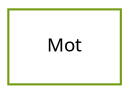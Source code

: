 strict digraph class_diagram {
  rankdir=LR;
  TypeMot[
    label="Mot",
    URL="Mot.html",
    tooltip="com.sekati.transitions.Mot",
    fontname="Verdana",
    fontsize="9"
    color="#729b12"
    shape="record"
  ];
}
